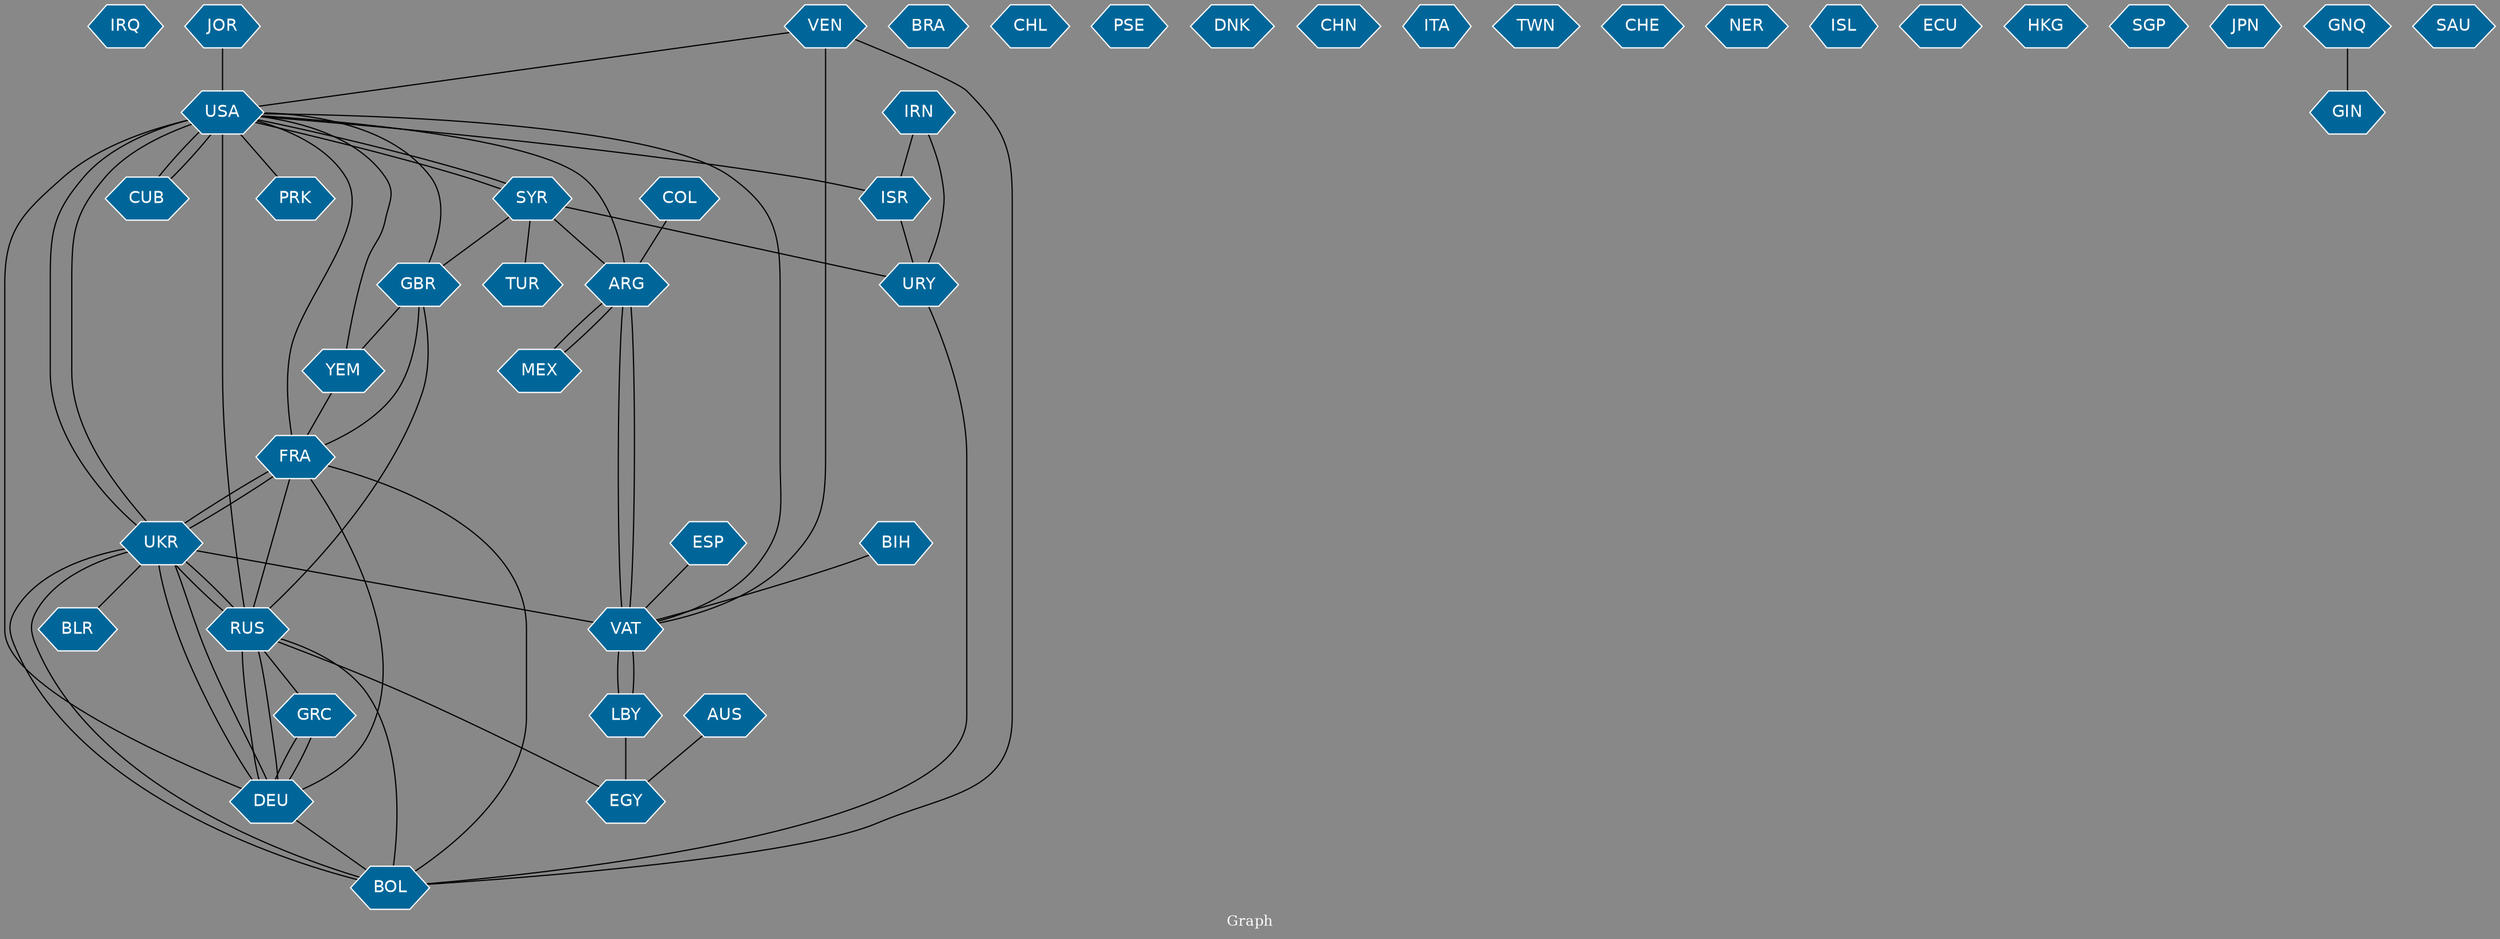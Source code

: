 // Countries together in item graph
graph {
	graph [bgcolor="#888888" fontcolor=white fontsize=12 label="Graph" outputorder=edgesfirst overlap=prism]
	node [color=white fillcolor="#006699" fontcolor=white fontname=Helvetica shape=hexagon style=filled]
	edge [arrowhead=open color=black fontcolor=white fontname=Courier fontsize=12]
		IRQ [label=IRQ]
		USA [label=USA]
		BRA [label=BRA]
		JOR [label=JOR]
		ARG [label=ARG]
		VAT [label=VAT]
		SYR [label=SYR]
		CHL [label=CHL]
		ISR [label=ISR]
		PSE [label=PSE]
		VEN [label=VEN]
		GBR [label=GBR]
		FRA [label=FRA]
		UKR [label=UKR]
		BLR [label=BLR]
		DNK [label=DNK]
		BIH [label=BIH]
		DEU [label=DEU]
		GRC [label=GRC]
		ESP [label=ESP]
		RUS [label=RUS]
		BOL [label=BOL]
		MEX [label=MEX]
		COL [label=COL]
		URY [label=URY]
		CHN [label=CHN]
		ITA [label=ITA]
		TUR [label=TUR]
		LBY [label=LBY]
		TWN [label=TWN]
		CHE [label=CHE]
		EGY [label=EGY]
		CUB [label=CUB]
		NER [label=NER]
		YEM [label=YEM]
		ISL [label=ISL]
		IRN [label=IRN]
		ECU [label=ECU]
		PRK [label=PRK]
		AUS [label=AUS]
		HKG [label=HKG]
		SGP [label=SGP]
		JPN [label=JPN]
		GNQ [label=GNQ]
		GIN [label=GIN]
		SAU [label=SAU]
			VEN -- VAT [weight=1]
			USA -- ISR [weight=1]
			DEU -- FRA [weight=3]
			DEU -- UKR [weight=2]
			AUS -- EGY [weight=1]
			SYR -- TUR [weight=1]
			UKR -- RUS [weight=3]
			UKR -- BLR [weight=3]
			VAT -- ARG [weight=1]
			VAT -- LBY [weight=1]
			UKR -- VAT [weight=1]
			GNQ -- GIN [weight=1]
			USA -- DEU [weight=1]
			RUS -- FRA [weight=3]
			SYR -- USA [weight=1]
			GBR -- YEM [weight=1]
			UKR -- DEU [weight=2]
			RUS -- DEU [weight=1]
			SYR -- URY [weight=1]
			BOL -- FRA [weight=1]
			URY -- BOL [weight=1]
			ESP -- VAT [weight=1]
			UKR -- FRA [weight=2]
			DEU -- GRC [weight=1]
			LBY -- VAT [weight=1]
			COL -- ARG [weight=2]
			CUB -- USA [weight=3]
			RUS -- GRC [weight=1]
			DEU -- RUS [weight=2]
			UKR -- BOL [weight=1]
			VEN -- BOL [weight=1]
			IRN -- URY [weight=1]
			BOL -- UKR [weight=1]
			ARG -- VAT [weight=2]
			SYR -- ARG [weight=1]
			RUS -- EGY [weight=1]
			BIH -- VAT [weight=1]
			ARG -- MEX [weight=1]
			RUS -- USA [weight=1]
			USA -- CUB [weight=4]
			UKR -- USA [weight=2]
			RUS -- UKR [weight=1]
			IRN -- ISR [weight=1]
			USA -- FRA [weight=1]
			RUS -- BOL [weight=1]
			USA -- SYR [weight=1]
			RUS -- GBR [weight=1]
			USA -- VAT [weight=1]
			GRC -- DEU [weight=3]
			USA -- YEM [weight=1]
			JOR -- USA [weight=1]
			LBY -- EGY [weight=1]
			ISR -- URY [weight=1]
			SYR -- GBR [weight=1]
			DEU -- BOL [weight=1]
			VEN -- USA [weight=1]
			FRA -- UKR [weight=1]
			MEX -- ARG [weight=1]
			USA -- ARG [weight=2]
			GBR -- USA [weight=1]
			USA -- UKR [weight=1]
			GBR -- FRA [weight=1]
			YEM -- FRA [weight=1]
			USA -- PRK [weight=1]
}